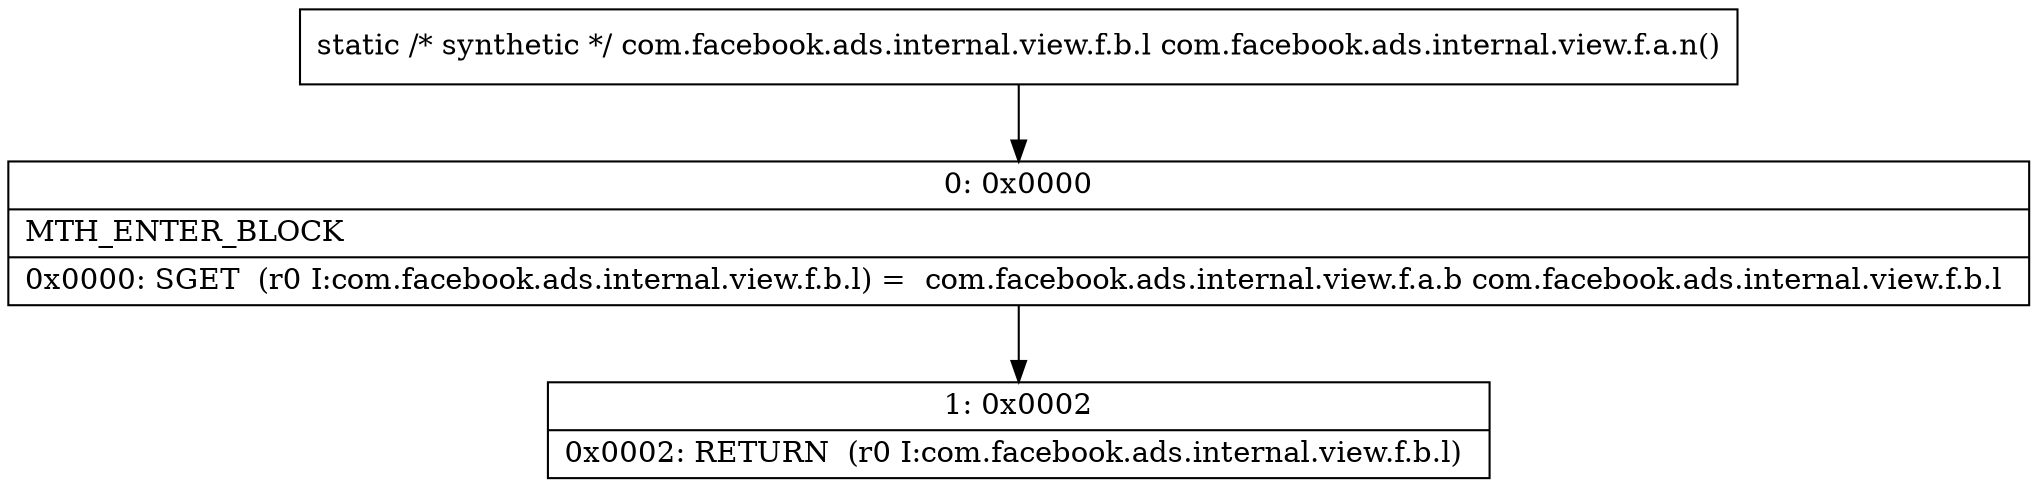 digraph "CFG forcom.facebook.ads.internal.view.f.a.n()Lcom\/facebook\/ads\/internal\/view\/f\/b\/l;" {
Node_0 [shape=record,label="{0\:\ 0x0000|MTH_ENTER_BLOCK\l|0x0000: SGET  (r0 I:com.facebook.ads.internal.view.f.b.l) =  com.facebook.ads.internal.view.f.a.b com.facebook.ads.internal.view.f.b.l \l}"];
Node_1 [shape=record,label="{1\:\ 0x0002|0x0002: RETURN  (r0 I:com.facebook.ads.internal.view.f.b.l) \l}"];
MethodNode[shape=record,label="{static \/* synthetic *\/ com.facebook.ads.internal.view.f.b.l com.facebook.ads.internal.view.f.a.n() }"];
MethodNode -> Node_0;
Node_0 -> Node_1;
}

